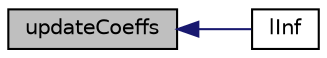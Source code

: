digraph "updateCoeffs"
{
  bgcolor="transparent";
  edge [fontname="Helvetica",fontsize="10",labelfontname="Helvetica",labelfontsize="10"];
  node [fontname="Helvetica",fontsize="10",shape=record];
  rankdir="LR";
  Node932 [label="updateCoeffs",height=0.2,width=0.4,color="black", fillcolor="grey75", style="filled", fontcolor="black"];
  Node932 -> Node933 [dir="back",color="midnightblue",fontsize="10",style="solid",fontname="Helvetica"];
  Node933 [label="lInf",height=0.2,width=0.4,color="black",URL="$a22861.html#aad497db9d98c2f0b0f2b03dc17a66b93",tooltip="Return the relaxation length-scale. "];
}

